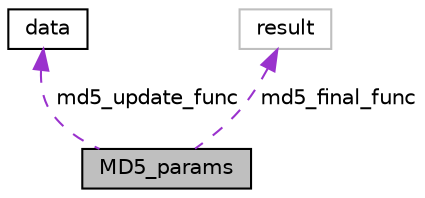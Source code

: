 digraph "MD5_params"
{
  edge [fontname="Helvetica",fontsize="10",labelfontname="Helvetica",labelfontsize="10"];
  node [fontname="Helvetica",fontsize="10",shape=record];
  Node1 [label="MD5_params",height=0.2,width=0.4,color="black", fillcolor="grey75", style="filled", fontcolor="black"];
  Node2 -> Node1 [dir="back",color="darkorchid3",fontsize="10",style="dashed",label=" md5_update_func" ,fontname="Helvetica"];
  Node2 [label="data",height=0.2,width=0.4,color="black", fillcolor="white", style="filled",URL="$structdata.html"];
  Node3 -> Node1 [dir="back",color="darkorchid3",fontsize="10",style="dashed",label=" md5_final_func" ,fontname="Helvetica"];
  Node3 [label="result",height=0.2,width=0.4,color="grey75", fillcolor="white", style="filled"];
}
